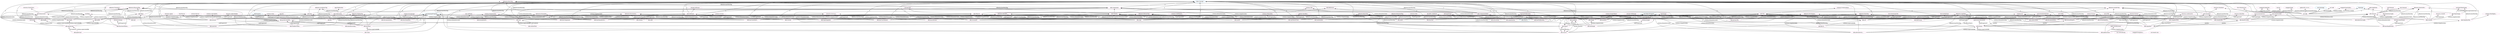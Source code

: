 digraph G {
  rankdir=BT
  node[height=.3]
"http://w3id.org/oseg/ont/okh#Publication" [fillcolor="#1f77b4" color="#1f77b4" label="okh:Publication"]
"http://xmlns.com/foaf/0.1/Image" [fillcolor="#1f77b4" color="#1f77b4" label="foaf:Image"]
"http://www.w3.org/2000/01/rdf-schema#Datatype" [fillcolor="#1f77b4" color="#1f77b4" label="Datatype"]
"http://schema.org/URL" [fillcolor="#1f77b4" color="#1f77b4" label="schema:URL"]
"http://purl.org/dc/terms/SizeOrDuration" [fillcolor="#1f77b4" color="#1f77b4" label="dcterms:SizeOrDur..."]
"http://www.w3.org/2002/07/owl#DatatypeProperty" [fillcolor="#1f77b4" color="#1f77b4" label="owl:DatatypeProperty"]
"http://w3id.org/oseg/ont/okh#Software" [fillcolor="#1f77b4" color="#1f77b4" label="okh:Software"]
"http://www.w3.org/2002/07/owl#ObjectProperty" [fillcolor="#1f77b4" color="#1f77b4" label="owl:ObjectProperty"]
"http://purl.org/dc/terms/Standard" [fillcolor="#1f77b4" color="#1f77b4" label="dcterms:Standard"]
"http://www.w3.org/2001/XMLSchema#normalizedString" [fillcolor="#1f77b4" color="#1f77b4" label="xsd:normalizedString"]
"http://w3id.org/oseg/ont/okh#FileUrl" [fillcolor="#1f77b4" color="#1f77b4" label="okh:FileUrl"]
"http://w3id.org/oseg/ont/okh#Part" [fillcolor="#1f77b4" color="#1f77b4" label="okh:Part"]
"http://w3id.org/oseg/ont/okh#Dimensions" [fillcolor="#1f77b4" color="#1f77b4" label="okh:Dimensions"]
"http://w3id.org/oseg/ont/okh#DataProvider" [fillcolor="#1f77b4" color="#1f77b4" label="okh:DataProvider"]
"http://purl.org/dc/dcmitype/StillImage" [fillcolor="#1f77b4" color="#1f77b4" label="dctype:StillImage"]
"http://w3id.org/oseg/ont/tsdc/core#OHTsDC" [fillcolor="#1f77b4" color="#1f77b4" label="tsdc:OHTsDC"]
"http://www.w3.org/2004/02/skos/core#Concept" [fillcolor="#1f77b4" color="#1f77b4" label="skos:Concept"]
"http://w3id.org/oseg/ont/okh#Component" [fillcolor="#1f77b4" color="#1f77b4" label="okh:Component"]
"http://w3id.org/oseg/ont/okh#Image" [fillcolor="#1f77b4" color="#1f77b4" label="okh:Image"]
"http://spdx.org/rdf/terms#ListedLicense" [fillcolor="#1f77b4" color="#1f77b4" label="spdx:ListedLicense"]
"http://www.w3.org/2001/XMLSchema#float" [fillcolor="#1f77b4" color="#1f77b4" label="xsd:float"]
"http://w3id.org/oseg/ont/okh#Standard" [fillcolor="#1f77b4" color="#1f77b4" label="okh:Standard"]
"http://w3id.org/oseg/ont/okh#HttpUrl" [fillcolor="#1f77b4" color="#1f77b4" label="okh:HttpUrl"]
"http://schema.org/Organization" [fillcolor="#1f77b4" color="#1f77b4" label="schema:Organization"]
"http://schema.org/TextDigitalDocument" [fillcolor="#1f77b4" color="#1f77b4" label="schema:TextDigita..."]
"http://w3id.org/oseg/ont/okh#DataSourcingProcedure" [fillcolor="#1f77b4" color="#1f77b4" label="okh:DataSourcingP..."]
"http://purl.org/dc/terms/Agent" [fillcolor="#1f77b4" color="#1f77b4" label="dcterms:Agent"]
"http://www.w3.org/ns/dcat#DataService" [fillcolor="#1f77b4" color="#1f77b4" label="dcat:DataService"]
"http://schema.org/ImageObject" [fillcolor="#1f77b4" color="#1f77b4" label="schema:ImageObject"]
"http://w3id.org/oseg/ont/okh#Reference" [fillcolor="#1f77b4" color="#1f77b4" label="okh:Reference"]
"http://xmlns.com/foaf/0.1/Person" [fillcolor="#1f77b4" color="#1f77b4" label="foaf:Person"]
"http://www.w3.org/2001/XMLSchema#anyURI" [fillcolor="#1f77b4" color="#1f77b4" label="xsd:anyURI"]
"http://w3id.org/oseg/ont/okh#Module" [fillcolor="#1f77b4" color="#1f77b4" label="okh:Module"]
"http://purl.org/dc/dcmitype/Software" [fillcolor="#1f77b4" color="#1f77b4" label="dctype:Software"]
"http://schema.org/Person" [fillcolor="#1f77b4" color="#1f77b4" label="schema:Person"]
"http://www.w3.org/1999/02/22-rdf-syntax-ns#Property" [fillcolor="#1f77b4" color="#1f77b4" label="rdf:Property"]
"http://w3id.org/oseg/ont/okh#TimeStamp" [fillcolor="#1f77b4" color="#1f77b4" label="okh:TimeStamp"]
"http://rdfs.org/ns/void#Dataset" [fillcolor="#1f77b4" color="#1f77b4" label="void:Dataset"]
"http://w3id.org/oseg/ont/okh#ComponentReference" [fillcolor="#1f77b4" color="#1f77b4" label="okh:ComponentRefe..."]
"http://ns.nature.com/terms/Publication" [fillcolor="#1f77b4" color="#1f77b4" label="npg:Publication"]
"http://w3id.org/oseg/ont/otrl#ODRL" [fillcolor="#1f77b4" color="#1f77b4" label="otrl:ODRL"]
"http://www.w3.org/2002/07/owl#Ontology" [fillcolor="#1f77b4" color="#1f77b4" label="owl:Ontology"]
"http://w3id.org/oseg/ont/okh#File" [fillcolor="#1f77b4" color="#1f77b4" label="okh:File"]
"http://spdx.org/rdf/terms#SpdxItem" [fillcolor="#1f77b4" color="#1f77b4" label="spdx:SpdxItem"]
"http://w3id.org/oseg/ont/okh#ManifestFile" [fillcolor="#1f77b4" color="#1f77b4" label="okh:ManifestFile"]
"http://www.w3.org/2001/XMLSchema#string" [fillcolor="#1f77b4" color="#1f77b4" label="xsd:string"]
"http://www.w3.org/ns/dcat#Dataset" [fillcolor="#1f77b4" color="#1f77b4" label="dcat:Dataset"]
"http://schema.org/CreativeWork" [fillcolor="#1f77b4" color="#1f77b4" label="schema:CreativeWork"]
"http://w3id.org/oseg/ont/otrl#OTRL" [fillcolor="#1f77b4" color="#1f77b4" label="otrl:OTRL"]
"http://w3id.org/oseg/ont/okh#Dataset" [fillcolor="#1f77b4" color="#1f77b4" label="okh:Dataset"]
"http://w3id.org/oseg/ont/okh#Mass" [fillcolor="#1f77b4" color="#1f77b4" label="okh:Mass"]
"http://www.w3.org/1999/02/22-rdf-syntax-ns#langString" [fillcolor="#1f77b4" color="#1f77b4" label="rdf:langString"]
"http://w3id.org/oseg/ont/okh#Standard" [fillcolor="#e377c2" color="#e377c2" label="okh:Standard"]
"http://w3id.org/oseg/ont/okhmetaPhysicalTag" [fillcolor="#e377c2" color="#e377c2" label="okhmeta:PhysicalTag"]
"http://purl.org/dc/terms/created" [fillcolor="#e377c2" color="#e377c2" label="dcterms:created"]
"http://w3id.org/oseg/ont/okhmetaQualityTag" [fillcolor="#e377c2" color="#e377c2" label="okhmeta:QualityTag"]
"http://purl.org/dc/terms/SizeOrDuration" [fillcolor="#e377c2" color="#e377c2" label="dcterms:SizeOrDur..."]
"http://w3id.org/oseg/ont/okh#productionMetadata" [fillcolor="#e377c2" color="#e377c2" label="okh:productionMet..."]
"http://w3id.org/oseg/ont/okh#Dataset" [fillcolor="#e377c2" color="#e377c2" label="okh:Dataset"]
"http://www.w3.org/2001/XMLSchema#float" [fillcolor="#e377c2" color="#e377c2" label="xsd:float"]
"http://w3id.org/oseg/ont/okh#license" [fillcolor="#e377c2" color="#e377c2" label="okh:license"]
"http://w3id.org/oseg/ont/okhmetaDataGatheringTag" [fillcolor="#e377c2" color="#e377c2" label="okhmeta:DataGathe..."]
"http://www.w3.org/ns/dcat#DataService" [fillcolor="#e377c2" color="#e377c2" label="dcat:DataService"]
"http://w3id.org/oseg/ont/okh#File" [fillcolor="#e377c2" color="#e377c2" label="okh:File"]
"http://w3id.org/oseg/ont/okh#Module" [fillcolor="#e377c2" color="#e377c2" label="okh:Module"]
"http://w3id.org/oseg/ont/okh#material" [fillcolor="#e377c2" color="#e377c2" label="okh:material"]
"http://w3id.org/oseg/ont/okh#version" [fillcolor="#e377c2" color="#e377c2" label="okh:version"]
"http://w3id.org/oseg/ont/okh#alternativeLicense" [fillcolor="#e377c2" color="#e377c2" label="okh:alternativeLi..."]
"http://w3id.org/oseg/ont/okh#hasComponent" [fillcolor="#e377c2" color="#e377c2" label="okh:hasComponent"]
"http://data.epo.org/linked-data/def/patent/classificationIPCInventive" [fillcolor="#e377c2" color="#e377c2" label="patent:classifica..."]
"http://w3id.org/oseg/ont/okh#hasContributionGuide" [fillcolor="#e377c2" color="#e377c2" label="okh:hasContributi..."]
"http://w3id.org/oseg/ont/okh#Dimensions" [fillcolor="#e377c2" color="#e377c2" label="okh:Dimensions"]
"http://w3id.org/oseg/ont/okh#Mass" [fillcolor="#e377c2" color="#e377c2" label="okh:Mass"]
"http://w3id.org/oseg/ont/okh#doi" [fillcolor="#e377c2" color="#e377c2" label="okh:doi"]
"http://w3id.org/oseg/ont/okh#hasPublication" [fillcolor="#e377c2" color="#e377c2" label="okh:hasPublication"]
"http://w3id.org/oseg/ont/okhmetaLegalTag" [fillcolor="#e377c2" color="#e377c2" label="okhmeta:LegalTag"]
"http://w3id.org/oseg/ont/okh#hasMass" [fillcolor="#e377c2" color="#e377c2" label="okh:hasMass"]
"http://w3id.org/oseg/ont/okhmetaIdentificationTag" [fillcolor="#e377c2" color="#e377c2" label="okhmeta:Identific..."]
"http://w3id.org/oseg/ont/okh#HttpUrl" [fillcolor="#e377c2" color="#e377c2" label="okh:HttpUrl"]
"http://w3id.org/oseg/ont/okh#licensor" [fillcolor="#e377c2" color="#e377c2" label="okh:licensor"]
"http://w3id.org/oseg/ont/okh#relativePath" [fillcolor="#e377c2" color="#e377c2" label="okh:relativePath"]
"http://w3id.org/oseg/ont/okh#fileFormat" [fillcolor="#e377c2" color="#e377c2" label="okh:fileFormat"]
"http://w3id.org/oseg/ont/okhmetaPartsTag" [fillcolor="#e377c2" color="#e377c2" label="okhmeta:PartsTag"]
"http://w3id.org/oseg/ont/okh#tsdc" [fillcolor="#e377c2" color="#e377c2" label="okh:tsdc"]
"http://w3id.org/oseg/ont/okh#hasReadme" [fillcolor="#e377c2" color="#e377c2" label="okh:hasReadme"]
"http://w3id.org/oseg/ont/okh#dataProvider" [fillcolor="#e377c2" color="#e377c2" label="okh:dataProvider"]
"http://w3id.org/oseg/ont/okhmetaHistoryTag" [fillcolor="#e377c2" color="#e377c2" label="okhmeta:HistoryTag"]
"http://schema.org/license" [fillcolor="#e377c2" color="#e377c2" label="schema:license"]
"http://w3id.org/oseg/ont/okh#depth" [fillcolor="#e377c2" color="#e377c2" label="okh:depth"]
"http://w3id.org/oseg/ont/okh#Component" [fillcolor="#e377c2" color="#e377c2" label="okh:Component"]
"http://w3id.org/oseg/ont/okh#source" [fillcolor="#e377c2" color="#e377c2" label="okh:source"]
"http://w3id.org/oseg/ont/okh#created" [fillcolor="#e377c2" color="#e377c2" label="okh:created"]
"http://w3id.org/oseg/ont/okhmetaExtendedInfoTag" [fillcolor="#e377c2" color="#e377c2" label="okhmeta:ExtendedI..."]
"http://w3id.org/oseg/ont/okhmetaDataTag" [fillcolor="#e377c2" color="#e377c2" label="okhmeta:DataTag"]
"http://w3id.org/oseg/ont/okh#value" [fillcolor="#e377c2" color="#e377c2" label="okh:value"]
"http://w3id.org/oseg/ont/okh#export" [fillcolor="#e377c2" color="#e377c2" label="okh:export"]
"http://w3id.org/oseg/ont/okh#url" [fillcolor="#e377c2" color="#e377c2" label="okh:url"]
"https://www.fsf.org" [fillcolor="#e377c2" color="#e377c2" label="ns1:www.fsf.org"]
"http://w3id.org/oseg/ont/okh#standardID" [fillcolor="#e377c2" color="#e377c2" label="okh:standardID"]
"http://w3id.org/oseg/ont/okh#smallestToleranceClass" [fillcolor="#e377c2" color="#e377c2" label="okh:smallestToler..."]
"http://www.w3.org/ns/dcat#mediaType" [fillcolor="#e377c2" color="#e377c2" label="dcat:mediaType"]
"http://w3id.org/oseg/ont/1.1.0/okh" [fillcolor="#e377c2" color="#e377c2" label="ns2:okh"]
"http://w3id.org/oseg/ont/okhmetaTransportationTag" [fillcolor="#e377c2" color="#e377c2" label="okhmeta:Transport..."]
"http://purl.org/dc/dcmitype/StillImage" [fillcolor="#e377c2" color="#e377c2" label="dctype:StillImage"]
"http://w3id.org/oseg/ont/okhmetaDocumentationTag" [fillcolor="#e377c2" color="#e377c2" label="okhmeta:Documenta..."]
"http://w3id.org/oseg/ont/okh#compliesWith" [fillcolor="#e377c2" color="#e377c2" label="okh:compliesWith"]
"http://w3id.org/oseg/ont/okhmetaBasicTag" [fillcolor="#e377c2" color="#e377c2" label="okhmeta:BasicTag"]
"http://w3id.org/oseg/ont/okh#width" [fillcolor="#e377c2" color="#e377c2" label="okh:width"]
"http://w3id.org/oseg/ont/okh#organization" [fillcolor="#e377c2" color="#e377c2" label="okh:organization"]
"http://w3id.org/oseg/ont/okh#Publication" [fillcolor="#e377c2" color="#e377c2" label="okh:Publication"]
"http://w3id.org/oseg/ont/okh#repoHost" [fillcolor="#e377c2" color="#e377c2" label="okh:repoHost"]
"http://w3id.org/oseg/ont/okh#repoSnapshot" [fillcolor="#e377c2" color="#e377c2" label="okh:repoSnapshot"]
"http://w3id.org/oseg/ont/okhmetaAcademicTag" [fillcolor="#e377c2" color="#e377c2" label="okhmeta:AcademicTag"]
"http://w3id.org/oseg/ont/okh#Software" [fillcolor="#e377c2" color="#e377c2" label="okh:Software"]
"http://schema.org/TextDigitalDocument" [fillcolor="#e377c2" color="#e377c2" label="schema:TextDigita..."]
"http://xmlns.com/foaf/0.1/Image" [fillcolor="#e377c2" color="#e377c2" label="foaf:Image"]
"http://w3id.org/oseg/ont/otrl#ODRL" [fillcolor="#e377c2" color="#e377c2" label="otrl:ODRL"]
"http://w3id.org/oseg/ont/okh" [fillcolor="#e377c2" color="#e377c2" label="ns3:okh"]
"http://purl.org/dc/dcmitype/Software" [fillcolor="#e377c2" color="#e377c2" label="dctype:Software"]
"http://w3id.org/oseg/ont/okh#auxiliary" [fillcolor="#e377c2" color="#e377c2" label="okh:auxiliary"]
"http://www.w3.org/ns/dcat#accessService" [fillcolor="#e377c2" color="#e377c2" label="dcat:accessService"]
"http://w3id.org/oseg/ont/okh#hasBoM" [fillcolor="#e377c2" color="#e377c2" label="okh:hasBoM"]
"http://w3id.org/oseg/ont/okh#spdxLicense" [fillcolor="#e377c2" color="#e377c2" label="okh:spdxLicense"]
"http://w3id.org/oseg/ont/okh#release" [fillcolor="#e377c2" color="#e377c2" label="okh:release"]
"http://w3id.org/oseg/ont/okh#hasManufacturingInstructions" [fillcolor="#e377c2" color="#e377c2" label="okh:hasManufactur..."]
"http://w3id.org/oseg/ont/okh#Part" [fillcolor="#e377c2" color="#e377c2" label="okh:Part"]
"http://w3id.org/oseg/ont/okh#ManifestFile" [fillcolor="#e377c2" color="#e377c2" label="okh:ManifestFile"]
"http://schema.org/ImageObject" [fillcolor="#e377c2" color="#e377c2" label="schema:ImageObject"]
"http://w3id.org/oseg/ont/okh#height" [fillcolor="#e377c2" color="#e377c2" label="okh:height"]
"http://w3id.org/oseg/ont/oseg-profiles#martinHaeuer" [fillcolor="#e377c2" color="#e377c2" label="osegprof:martinHa..."]
"http://w3id.org/oseg/ont/okh#licenseExpression" [fillcolor="#e377c2" color="#e377c2" label="okh:licenseExpres..."]
"http://w3id.org/oseg/ont/okh#hasUserManual" [fillcolor="#e377c2" color="#e377c2" label="okh:hasUserManual"]
"http://purl.org/dc/terms/instructionalMethod" [fillcolor="#e377c2" color="#e377c2" label="dcterms:instructi..."]
"http://w3id.org/oseg/ont/okh#functionalMetadata" [fillcolor="#e377c2" color="#e377c2" label="okh:functionalMet..."]
"http://w3id.org/oseg/ont/oseg-profiles#osegAssociation" [fillcolor="#e377c2" color="#e377c2" label="osegprof:osegAsso..."]
"http://w3id.org/oseg/ont/okh#openSCAD" [fillcolor="#e377c2" color="#e377c2" label="okh:openSCAD"]
"http://w3id.org/oseg/ont/okh#hasManifestFile" [fillcolor="#e377c2" color="#e377c2" label="okh:hasManifestFile"]
"http://w3id.org/oseg/ont/okh#hasOuterDimensions" [fillcolor="#e377c2" color="#e377c2" label="okh:hasOuterDimen..."]
"http://purl.org/dc/terms/format" [fillcolor="#e377c2" color="#e377c2" label="dcterms:format"]
"http://schema.org/url" [fillcolor="#e377c2" color="#e377c2" label="schema:url"]
"http://www.w3.org/ns/dcat#downloadURL" [fillcolor="#e377c2" color="#e377c2" label="dcat:downloadURL"]
"http://purl.org/dc/terms/conformsTo" [fillcolor="#e377c2" color="#e377c2" label="dcterms:conformsTo"]
"http://w3id.org/oseg/ont/okh#manufacturingProcess" [fillcolor="#e377c2" color="#e377c2" label="okh:manufacturing..."]
"http://w3id.org/oseg/ont/okh#okhv" [fillcolor="#e377c2" color="#e377c2" label="okh:okhv"]
"http://w3id.org/oseg/ont/okh#TimeStamp" [fillcolor="#e377c2" color="#e377c2" label="okh:TimeStamp"]
"http://www.w3.org/2001/XMLSchema#anyURI" [fillcolor="#e377c2" color="#e377c2" label="xsd:anyURI"]
"http://w3id.org/oseg/ont/okh#repo" [fillcolor="#e377c2" color="#e377c2" label="okh:repo"]
"http://purl.org/dc/terms/Agent" [fillcolor="#e377c2" color="#e377c2" label="dcterms:Agent"]
"http://schema.org/Organization" [fillcolor="#e377c2" color="#e377c2" label="schema:Organization"]
"http://w3id.org/oseg/ont/oseg-profiles#robinVobruba" [fillcolor="#e377c2" color="#e377c2" label="osegprof:robinVob..."]
"http://w3id.org/oseg/ont/okh#versionOf" [fillcolor="#e377c2" color="#e377c2" label="okh:versionOf"]
"http://www.w3.org/1999/02/22-rdf-syntax-ns#langString" [fillcolor="#e377c2" color="#e377c2" label="rdf:langString"]
"http://w3id.org/oseg/ont/okh#cpcPatentClass" [fillcolor="#e377c2" color="#e377c2" label="okh:cpcPatentClass"]
"http://www.w3.org/2001/XMLSchema#dateTimeStamp" [fillcolor="#e377c2" color="#e377c2" label="xsd:dateTimeStamp"]
"http://w3id.org/oseg/ont/okh#permaURL" [fillcolor="#e377c2" color="#e377c2" label="okh:permaURL"]
"http://w3id.org/oseg/ont/okh#openScad" [fillcolor="#e377c2" color="#e377c2" label="okh:openScad"]
"http://schema.org/codeRepository" [fillcolor="#e377c2" color="#e377c2" label="schema:codeReposi..."]
"http://w3id.org/oseg/ont/okh#attestation" [fillcolor="#e377c2" color="#e377c2" label="okh:attestation"]
"http://purl.org/dc/terms/license" [fillcolor="#e377c2" color="#e377c2" label="dcterms:license"]
"http://w3id.org/oseg/ont/okh#function" [fillcolor="#e377c2" color="#e377c2" label="okh:function"]
"http://xmlns.com/foaf/0.1/Person" [fillcolor="#e377c2" color="#e377c2" label="foaf:Person"]
"http://w3id.org/oseg/ont/okh#installationGuide" [fillcolor="#e377c2" color="#e377c2" label="okh:installationG..."]
"http://purl.org/dc/terms/hasFormat" [fillcolor="#e377c2" color="#e377c2" label="dcterms:hasFormat"]
"http://schema.org/Person" [fillcolor="#e377c2" color="#e377c2" label="schema:Person"]
"http://w3id.org/oseg/ont/otrl#OTRL" [fillcolor="#e377c2" color="#e377c2" label="otrl:OTRL"]
"http://w3id.org/oseg/ont/okh#technologyReadinessLevel" [fillcolor="#e377c2" color="#e377c2" label="okh:technologyRea..."]
"http://ns.nature.com/terms/Publication" [fillcolor="#e377c2" color="#e377c2" label="npg:Publication"]
"http://w3id.org/oseg/ont/okhmetaRequiredTag" [fillcolor="#e377c2" color="#e377c2" label="okhmeta:RequiredTag"]
"http://purl.obolibrary.org/obo/BFO_0000016" [fillcolor="#e377c2" color="#e377c2" label="obo:BFO_0000016"]
"http://id.loc.gov/vocabulary/iso639-1/en" [fillcolor="#e377c2" color="#e377c2" label="ns4:en"]
"http://schema.org/version" [fillcolor="#e377c2" color="#e377c2" label="schema:version"]
"http://schema.org/copyrightHolder" [fillcolor="#e377c2" color="#e377c2" label="schema:copyrightH..."]
"http://spdx.org/rdf/terms#SpdxItem" [fillcolor="#e377c2" color="#e377c2" label="spdx:SpdxItem"]
"http://w3id.org/oseg/ont/okh#unit" [fillcolor="#e377c2" color="#e377c2" label="okh:unit"]
"http://www.w3.org/2001/XMLSchema#normalizedString" [fillcolor="#e377c2" color="#e377c2" label="xsd:normalizedString"]
"http://w3id.org/oseg/ont/okhmetaMakingTag" [fillcolor="#e377c2" color="#e377c2" label="okhmeta:MakingTag"]
"http://spdx.org/rdf/terms#licenseDeclared" [fillcolor="#e377c2" color="#e377c2" label="spdx:licenseDeclared"]
"http://w3id.org/oseg/ont/okh#DataSourcingProcedure" [fillcolor="#e377c2" color="#e377c2" label="okh:DataSourcingP..."]
"http://w3id.org/oseg/ont/okh#ComponentReference" [fillcolor="#e377c2" color="#e377c2" label="okh:ComponentRefe..."]
"http://w3id.org/oseg/ont/okh#fileUrl" [fillcolor="#e377c2" color="#e377c2" label="okh:fileUrl"]
"http://w3id.org/oseg/ont/okh#Reference" [fillcolor="#e377c2" color="#e377c2" label="okh:Reference"]
"http://www.w3.org/ns/dcat#Dataset" [fillcolor="#e377c2" color="#e377c2" label="dcat:Dataset"]
"http://schema.org/value" [fillcolor="#e377c2" color="#e377c2" label="schema:value"]
"http://w3id.org/oseg/ont/okh#Image" [fillcolor="#e377c2" color="#e377c2" label="okh:Image"]
"http://www.w3.org/2001/XMLSchema#string" [fillcolor="#e377c2" color="#e377c2" label="xsd:string"]
"http://w3id.org/oseg/ont/okh#hasImage" [fillcolor="#e377c2" color="#e377c2" label="okh:hasImage"]
"http://w3id.org/oseg/ont/okh#dataSourcingProcedure" [fillcolor="#e377c2" color="#e377c2" label="okh:dataSourcingP..."]
"http://purl.org/dc/terms/Standard" [fillcolor="#e377c2" color="#e377c2" label="dcterms:Standard"]
"http://schema.org/isBasedOn" [fillcolor="#e377c2" color="#e377c2" label="schema:isBasedOn"]
"http://w3id.org/oseg/ont/okh#name" [fillcolor="#e377c2" color="#e377c2" label="okh:name"]
"http://w3id.org/oseg/ont/oseg-profiles#Iopa" [fillcolor="#e377c2" color="#e377c2" label="osegprof:Iopa"]
"http://w3id.org/oseg/ont/okh#documentationLanguage" [fillcolor="#e377c2" color="#e377c2" label="okh:documentation..."]
"http://schema.org/CreativeWork" [fillcolor="#e377c2" color="#e377c2" label="schema:CreativeWork"]
"http://w3id.org/oseg/ont/okh#hasSoftware" [fillcolor="#e377c2" color="#e377c2" label="okh:hasSoftware"]
"http://w3id.org/oseg/ont/okh#forkOf" [fillcolor="#e377c2" color="#e377c2" label="okh:forkOf"]
"http://w3id.org/oseg/ont/okh#DataProvider" [fillcolor="#e377c2" color="#e377c2" label="okh:DataProvider"]
"http://w3id.org/oseg/ont/okh#documentationReadinessLevel" [fillcolor="#e377c2" color="#e377c2" label="okh:documentation..."]
"http://w3id.org/oseg/ont/okhmetaDevelopmentTag" [fillcolor="#e377c2" color="#e377c2" label="okhmeta:Developme..."]
"http://purl.org/dc/terms/identifier" [fillcolor="#e377c2" color="#e377c2" label="dcterms:identifier"]
"http://w3id.org/oseg/ont/okh#relatedTsdc" [fillcolor="#e377c2" color="#e377c2" label="okh:relatedTsdc"]
"http://schema.org/URL" [fillcolor="#e377c2" color="#e377c2" label="schema:URL"]
"http://purl.org/dc/terms/title" [fillcolor="#e377c2" color="#e377c2" label="dcterms:title"]
"http://w3id.org/oseg/ont/tsdc/core#OHTsDC" [fillcolor="#e377c2" color="#e377c2" label="tsdc:OHTsDC"]
"http://schema.org/inLanguage" [fillcolor="#e377c2" color="#e377c2" label="schema:inLanguage"]
"http://ns.nature.com/terms/doi" [fillcolor="#e377c2" color="#e377c2" label="npg:doi"]
"mailto:jane.doe@email.com" [fillcolor="#e377c2" color="#e377c2" label="ns5:email.com"]
"http://spdx.org/rdf/terms#ListedLicense" [fillcolor="#e377c2" color="#e377c2" label="spdx:ListedLicense"]
"http://ns.nature.com/terms/hasPublication" [fillcolor="#e377c2" color="#e377c2" label="npg:hasPublication"]
"http://spdx.org/licenses/GPL-3.0-or-later" [fillcolor="#e377c2" color="#e377c2" label="spdxl:GPL-3.0-or-..."]
"http://rdfs.org/ns/void#Dataset" [fillcolor="#e377c2" color="#e377c2" label="void:Dataset"]
"http://purl.org/dc/terms/rightsHolder" [fillcolor="#e377c2" color="#e377c2" label="dcterms:rightsHolder"]
"http://schema.org/image" [fillcolor="#e377c2" color="#e377c2" label="schema:image"]
  "http://w3id.org/oseg/ont/okh#compliesWith" -> "http://w3id.org/oseg/ont/okh#Standard" [label="schema:rangeIncludes"]
  "http://w3id.org/oseg/ont/okh#material" -> "http://w3id.org/oseg/ont/okhmetaPhysicalTag" [label="okhmeta:hasMetaTag"]
  "http://w3id.org/oseg/ont/okh#created" -> "http://purl.org/dc/terms/created" [label="subPropertyOf"]
  "http://w3id.org/oseg/ont/okh#Standard" -> "http://w3id.org/oseg/ont/okhmetaQualityTag" [label="okhmeta:hasMetaTag"]
  "http://w3id.org/oseg/ont/okh#Dimensions" -> "http://purl.org/dc/terms/SizeOrDuration" [label=""]
  "http://w3id.org/oseg/ont/okh#hasOuterDimensions" -> "http://w3id.org/oseg/ont/okh#productionMetadata" [label="subPropertyOf"]
  "http://w3id.org/oseg/ont/okh#dataSourcingProcedure" -> "http://w3id.org/oseg/ont/okh#Dataset" [label="schema:domainIncludes"]
  "http://w3id.org/oseg/ont/okh#depth" -> "http://www.w3.org/2001/XMLSchema#float" [label="schema:rangeIncludes"]
  "http://w3id.org/oseg/ont/okh#licenseExpression" -> "http://w3id.org/oseg/ont/okh#license" [label="seeAlso"]
  "http://w3id.org/oseg/ont/okh#hasManifestFile" -> "http://w3id.org/oseg/ont/okhmetaDataGatheringTag" [label="okhmeta:hasMetaTag"]
  "http://w3id.org/oseg/ont/okh#DataProvider" -> "http://www.w3.org/ns/dcat#DataService" [label=""]
  "http://w3id.org/oseg/ont/okh#hasBoM" -> "http://w3id.org/oseg/ont/okh#File" [label="schema:rangeIncludes"]
  "http://w3id.org/oseg/ont/okh#alternativeLicense" -> "http://w3id.org/oseg/ont/okh#Module" [label="schema:domainIncludes"]
  "http://w3id.org/oseg/ont/okh#smallestToleranceClass" -> "http://w3id.org/oseg/ont/okh#productionMetadata" [label="subPropertyOf"]
  "http://w3id.org/oseg/ont/okh#material" -> "http://www.w3.org/2002/07/owl#DatatypeProperty" [label="a"]
  "http://w3id.org/oseg/ont/okh#version" -> "http://www.w3.org/2002/07/owl#DatatypeProperty" [label="a"]
  "http://w3id.org/oseg/ont/okh#alternativeLicense" -> "http://www.w3.org/2002/07/owl#ObjectProperty" [label="a"]
  "http://w3id.org/oseg/ont/okh#hasComponent" -> "http://www.w3.org/2004/02/skos/core#Concept" [label="a"]
  "http://w3id.org/oseg/ont/okh#Standard" -> "http://www.w3.org/2004/02/skos/core#Concept" [label="a"]
  "http://w3id.org/oseg/ont/okh#hasManufacturingInstructions" -> "http://w3id.org/oseg/ont/okh#File" [label="schema:rangeIncludes"]
  "http://w3id.org/oseg/ont/okh#cpcPatentClass" -> "http://data.epo.org/linked-data/def/patent/classificationIPCInventive" [label="subPropertyOf"]
  "http://w3id.org/oseg/ont/okh#attestation" -> "http://w3id.org/oseg/ont/okh#Module" [label="schema:domainIncludes"]
  "http://w3id.org/oseg/ont/okh#hasContributionGuide" -> "http://www.w3.org/2004/02/skos/core#Concept" [label="a"]
  "http://w3id.org/oseg/ont/okh#hasOuterDimensions" -> "http://w3id.org/oseg/ont/okh#Dimensions" [label="schema:rangeIncludes"]
  "http://w3id.org/oseg/ont/okh#Mass" -> "http://www.w3.org/2004/02/skos/core#Concept" [label="a"]
  "http://w3id.org/oseg/ont/okh#doi" -> "http://www.w3.org/2004/02/skos/core#Concept" [label="a"]
  "http://w3id.org/oseg/ont/okh#hasPublication" -> "http://www.w3.org/2002/07/owl#ObjectProperty" [label="a"]
  "http://w3id.org/oseg/ont/okh#organization" -> "http://w3id.org/oseg/ont/okhmetaLegalTag" [label="okhmeta:hasMetaTag"]
  "http://w3id.org/oseg/ont/okh#productionMetadata" -> "http://w3id.org/oseg/ont/okh#Module" [label="schema:domainIncludes"]
  "http://w3id.org/oseg/ont/okh#value" -> "http://w3id.org/oseg/ont/okh#hasMass" [label="schema:supersededBy"]
  "http://w3id.org/oseg/ont/okh#version" -> "http://w3id.org/oseg/ont/okhmetaIdentificationTag" [label="okhmeta:hasMetaTag"]
  "http://w3id.org/oseg/ont/okh#HttpUrl" -> "http://www.w3.org/2000/01/rdf-schema#Datatype" [label="a"]
  "http://w3id.org/oseg/ont/okh#function" -> "http://w3id.org/oseg/ont/okh#Module" [label="schema:domainIncludes"]
  "http://w3id.org/oseg/ont/okh#export" -> "http://w3id.org/oseg/ont/okh#File" [label="schema:rangeIncludes"]
  "http://w3id.org/oseg/ont/okh#licensor" -> "http://www.w3.org/2004/02/skos/core#Concept" [label="a"]
  "http://w3id.org/oseg/ont/okh#relativePath" -> "http://www.w3.org/2004/02/skos/core#Concept" [label="a"]
  "http://w3id.org/oseg/ont/okh#width" -> "http://w3id.org/oseg/ont/okh#Dimensions" [label="schema:domainIncludes"]
  "http://w3id.org/oseg/ont/okh#fileFormat" -> "http://www.w3.org/2004/02/skos/core#Concept" [label="a"]
  "http://w3id.org/oseg/ont/okh#Component" -> "http://w3id.org/oseg/ont/okhmetaPartsTag" [label="okhmeta:hasMetaTag"]
  "http://w3id.org/oseg/ont/okh#relatedTsdc" -> "http://w3id.org/oseg/ont/okh#tsdc" [label="schema:supersededBy"]
  "http://w3id.org/oseg/ont/okh#hasMass" -> "http://www.w3.org/2004/02/skos/core#Concept" [label="a"]
  "http://w3id.org/oseg/ont/okh#technologyReadinessLevel" -> "http://w3id.org/oseg/ont/okh#Module" [label="schema:domainIncludes"]
  "http://w3id.org/oseg/ont/okh#hasReadme" -> "http://www.w3.org/2004/02/skos/core#Concept" [label="a"]
  "http://w3id.org/oseg/ont/okh#dataProvider" -> "http://www.w3.org/2004/02/skos/core#Concept" [label="a"]
  "http://w3id.org/oseg/ont/okh#repo" -> "http://w3id.org/oseg/ont/okhmetaHistoryTag" [label="okhmeta:hasMetaTag"]
  "http://w3id.org/oseg/ont/okh#license" -> "http://schema.org/license" [label="skos:closeMatch"]
  "http://w3id.org/oseg/ont/okh#depth" -> "http://www.w3.org/2004/02/skos/core#Concept" [label="a"]
  "http://w3id.org/oseg/ont/okh#compliesWith" -> "http://w3id.org/oseg/ont/okh#Component" [label="schema:domainIncludes"]
  "http://w3id.org/oseg/ont/okh#source" -> "http://www.w3.org/2002/07/owl#ObjectProperty" [label="a"]
  "http://w3id.org/oseg/ont/okh#created" -> "http://www.w3.org/2002/07/owl#ObjectProperty" [label="a"]
  "http://w3id.org/oseg/ont/okh#hasContributionGuide" -> "http://w3id.org/oseg/ont/okhmetaExtendedInfoTag" [label="okhmeta:hasMetaTag"]
  "http://w3id.org/oseg/ont/okh#Module" -> "http://w3id.org/oseg/ont/okhmetaPartsTag" [label="okhmeta:hasMetaTag"]
  "http://w3id.org/oseg/ont/okh#hasBoM" -> "http://w3id.org/oseg/ont/okhmetaDataTag" [label="okhmeta:hasMetaTag"]
  "http://w3id.org/oseg/ont/okh#value" -> "http://www.w3.org/2002/07/owl#DatatypeProperty" [label="a"]
  "http://w3id.org/oseg/ont/okh#Part" -> "http://w3id.org/oseg/ont/okhmetaPartsTag" [label="okhmeta:hasMetaTag"]
  "http://w3id.org/oseg/ont/okh#spdxLicense" -> "http://w3id.org/oseg/ont/okhmetaLegalTag" [label="okhmeta:hasMetaTag"]
  "http://w3id.org/oseg/ont/okh#Publication" -> "http://w3id.org/oseg/ont/okhmetaQualityTag" [label="okhmeta:hasMetaTag"]
  "http://w3id.org/oseg/ont/okh#Module" -> "http://w3id.org/oseg/ont/okh#Component" [label=""]
  "http://w3id.org/oseg/ont/okh#repoSnapshot" -> "http://w3id.org/oseg/ont/okh#HttpUrl" [label="schema:rangeIncludes"]
  "http://w3id.org/oseg/ont/okh#auxiliary" -> "http://w3id.org/oseg/ont/okh#export" [label="seeAlso"]
  "http://w3id.org/oseg/ont/okh#license" -> "http://www.w3.org/2002/07/owl#ObjectProperty" [label="a"]
  "http://w3id.org/oseg/ont/okh#fileUrl" -> "http://w3id.org/oseg/ont/okh#File" [label="schema:domainIncludes"]
  "http://w3id.org/oseg/ont/okh#url" -> "http://www.w3.org/2002/07/owl#ObjectProperty" [label="a"]
  "http://w3id.org/oseg/ont/okh#ComponentReference" -> "http://w3id.org/oseg/ont/okhmetaPartsTag" [label="okhmeta:hasMetaTag"]
  "http://w3id.org/oseg/ont/okh#standardID" -> "http://www.w3.org/2004/02/skos/core#Concept" [label="a"]
  "http://w3id.org/oseg/ont/okh#openSCAD" -> "http://w3id.org/oseg/ont/okh#depth" [label="schema:supersededBy"]
  "http://w3id.org/oseg/ont/okh#smallestToleranceClass" -> "http://www.w3.org/2004/02/skos/core#Concept" [label="a"]
  "http://w3id.org/oseg/ont/okh#fileFormat" -> "http://www.w3.org/ns/dcat#mediaType" [label="subPropertyOf"]
  "http://w3id.org/oseg/ont/okh" -> "http://w3id.org/oseg/ont/1.1.0/okh" [label="owl:versionIRI"]
  "http://w3id.org/oseg/ont/okh#Dimensions" -> "http://w3id.org/oseg/ont/okhmetaTransportationTag" [label="okhmeta:hasMetaTag"]
  "http://w3id.org/oseg/ont/okh#hasComponent" -> "http://w3id.org/oseg/ont/okh#Component" [label="schema:rangeIncludes"]
  "http://w3id.org/oseg/ont/okh#auxiliary" -> "http://w3id.org/oseg/ont/okh#source" [label="seeAlso"]
  "http://w3id.org/oseg/ont/okh#Image" -> "http://purl.org/dc/dcmitype/StillImage" [label=""]
  "http://w3id.org/oseg/ont/okh#licenseExpression" -> "http://w3id.org/oseg/ont/okhmetaLegalTag" [label="okhmeta:hasMetaTag"]
  "http://w3id.org/oseg/ont/okh#repoHost" -> "http://w3id.org/oseg/ont/okhmetaHistoryTag" [label="okhmeta:hasMetaTag"]
  "http://w3id.org/oseg/ont/okh#hasContributionGuide" -> "http://w3id.org/oseg/ont/okhmetaDocumentationTag" [label="okhmeta:hasMetaTag"]
  "http://w3id.org/oseg/ont/okh#Dataset" -> "http://w3id.org/oseg/ont/okhmetaDataGatheringTag" [label="okhmeta:hasMetaTag"]
  "http://w3id.org/oseg/ont/okh#compliesWith" -> "http://www.w3.org/2002/07/owl#ObjectProperty" [label="a"]
  "http://w3id.org/oseg/ont/okh#value" -> "http://w3id.org/oseg/ont/okh#Mass" [label="schema:domainIncludes"]
  "http://w3id.org/oseg/ont/okh#source" -> "http://w3id.org/oseg/ont/okhmetaBasicTag" [label="okhmeta:hasMetaTag"]
  "http://w3id.org/oseg/ont/okh#documentationLanguage" -> "http://w3id.org/oseg/ont/okhmetaDocumentationTag" [label="okhmeta:hasMetaTag"]
  "http://w3id.org/oseg/ont/okh#openSCAD" -> "http://w3id.org/oseg/ont/okh#width" [label="schema:supersededBy"]
  "http://w3id.org/oseg/ont/okh#organization" -> "http://www.w3.org/2004/02/skos/core#Concept" [label="a"]
  "http://w3id.org/oseg/ont/okh#doi" -> "http://w3id.org/oseg/ont/okh#Publication" [label="schema:domainIncludes"]
  "http://w3id.org/oseg/ont/okh#cpcPatentClass" -> "http://w3id.org/oseg/ont/okh#Module" [label="schema:domainIncludes"]
  "http://w3id.org/oseg/ont/okh#manufacturingProcess" -> "http://w3id.org/oseg/ont/okh#productionMetadata" [label="subPropertyOf"]
  "http://w3id.org/oseg/ont/okh#hasComponent" -> "http://w3id.org/oseg/ont/okh#Module" [label="schema:domainIncludes"]
  "http://w3id.org/oseg/ont/okh#hasReadme" -> "http://w3id.org/oseg/ont/okh#Module" [label="schema:domainIncludes"]
  "http://w3id.org/oseg/ont/okh#width" -> "http://www.w3.org/2002/07/owl#DatatypeProperty" [label="a"]
  "http://w3id.org/oseg/ont/okh#repoHost" -> "http://www.w3.org/2004/02/skos/core#Concept" [label="a"]
  "http://w3id.org/oseg/ont/okh#repoSnapshot" -> "http://www.w3.org/2002/07/owl#DatatypeProperty" [label="a"]
  "http://w3id.org/oseg/ont/okh#version" -> "http://w3id.org/oseg/ont/okhmetaHistoryTag" [label="okhmeta:hasMetaTag"]
  "http://w3id.org/oseg/ont/okh#Image" -> "http://w3id.org/oseg/ont/okhmetaBasicTag" [label="okhmeta:hasMetaTag"]
  "http://w3id.org/oseg/ont/okh#Publication" -> "http://w3id.org/oseg/ont/okhmetaAcademicTag" [label="okhmeta:hasMetaTag"]
  "http://w3id.org/oseg/ont/okh#release" -> "http://w3id.org/oseg/ont/okh#Software" [label="schema:domainIncludes"]
  "http://w3id.org/oseg/ont/okh#hasContributionGuide" -> "http://www.w3.org/2002/07/owl#ObjectProperty" [label="a"]
  "http://w3id.org/oseg/ont/okh#hasImage" -> "http://w3id.org/oseg/ont/okhmetaBasicTag" [label="okhmeta:hasMetaTag"]
  "http://w3id.org/oseg/ont/okh#ManifestFile" -> "http://schema.org/TextDigitalDocument" [label=""]
  "http://w3id.org/oseg/ont/okh#created" -> "http://w3id.org/oseg/ont/okh#Dataset" [label="schema:domainIncludes"]
  "http://w3id.org/oseg/ont/okh#licensor" -> "http://w3id.org/oseg/ont/okh#Module" [label="schema:domainIncludes"]
  "http://w3id.org/oseg/ont/okh#Software" -> "http://www.w3.org/2004/02/skos/core#Concept" [label="a"]
  "http://w3id.org/oseg/ont/okh#functionalMetadata" -> "http://w3id.org/oseg/ont/okh#Module" [label="schema:domainIncludes"]
  "http://w3id.org/oseg/ont/okh#Image" -> "http://xmlns.com/foaf/0.1/Image" [label=""]
  "http://w3id.org/oseg/ont/okh#licensor" -> "http://www.w3.org/2002/07/owl#ObjectProperty" [label="a"]
  "http://w3id.org/oseg/ont/okh#documentationReadinessLevel" -> "http://w3id.org/oseg/ont/otrl#ODRL" [label="schema:rangeIncludes"]
  "http://w3id.org/oseg/ont/okh" -> "http://purl.org/dc/terms/Standard" [label="a"]
  "http://w3id.org/oseg/ont/okh#Software" -> "http://purl.org/dc/dcmitype/Software" [label=""]
  "http://w3id.org/oseg/ont/okh#openSCAD" -> "http://w3id.org/oseg/ont/okh#Dimensions" [label="schema:domainIncludes"]
  "http://w3id.org/oseg/ont/okh#source" -> "http://w3id.org/oseg/ont/okh#auxiliary" [label="seeAlso"]
  "http://w3id.org/oseg/ont/okh#dataProvider" -> "http://www.w3.org/ns/dcat#accessService" [label="subPropertyOf"]
  "http://w3id.org/oseg/ont/okh#hasBoM" -> "http://www.w3.org/2004/02/skos/core#Concept" [label="a"]
  "http://w3id.org/oseg/ont/okh#fileFormat" -> "http://www.w3.org/2002/07/owl#ObjectProperty" [label="a"]
  "http://w3id.org/oseg/ont/okh#release" -> "http://www.w3.org/2004/02/skos/core#Concept" [label="a"]
  "http://w3id.org/oseg/ont/okh#spdxLicense" -> "http://www.w3.org/2004/02/skos/core#Concept" [label="a"]
  "http://w3id.org/oseg/ont/okh#hasReadme" -> "http://www.w3.org/2002/07/owl#ObjectProperty" [label="a"]
  "http://w3id.org/oseg/ont/okh#source" -> "http://w3id.org/oseg/ont/okh#export" [label="seeAlso"]
  "http://w3id.org/oseg/ont/okh#dataProvider" -> "http://www.w3.org/2002/07/owl#ObjectProperty" [label="a"]
  "http://w3id.org/oseg/ont/okh#hasMass" -> "http://www.w3.org/2002/07/owl#DatatypeProperty" [label="a"]
  "http://w3id.org/oseg/ont/okh#hasManufacturingInstructions" -> "http://www.w3.org/2004/02/skos/core#Concept" [label="a"]
  "http://w3id.org/oseg/ont/okh#alternativeLicense" -> "http://schema.org/license" [label="skos:closeMatch"]
  "http://w3id.org/oseg/ont/okh#documentationLanguage" -> "http://w3id.org/oseg/ont/okh#Part" [label="schema:domainIncludes"]
  "http://w3id.org/oseg/ont/okh#ManifestFile" -> "http://www.w3.org/2004/02/skos/core#Concept" [label="a"]
  "http://w3id.org/oseg/ont/okh#Image" -> "http://schema.org/ImageObject" [label=""]
  "http://w3id.org/oseg/ont/okh#openSCAD" -> "http://w3id.org/oseg/ont/okh#height" [label="schema:supersededBy"]
  "http://w3id.org/oseg/ont/okh#depth" -> "http://www.w3.org/2002/07/owl#DatatypeProperty" [label="a"]
  "http://w3id.org/oseg/ont/okh" -> "http://w3id.org/oseg/ont/oseg-profiles#martinHaeuer" [label="dcterms:creator"]
  "http://w3id.org/oseg/ont/okh#licenseExpression" -> "http://www.w3.org/2004/02/skos/core#Concept" [label="a"]
  "http://w3id.org/oseg/ont/okh#hasUserManual" -> "http://www.w3.org/2004/02/skos/core#Concept" [label="a"]
  "http://w3id.org/oseg/ont/okh#hasContributionGuide" -> "http://purl.org/dc/terms/instructionalMethod" [label="subPropertyOf"]
  "http://w3id.org/oseg/ont/okh#functionalMetadata" -> "http://www.w3.org/2002/07/owl#DatatypeProperty" [label="a"]
  "http://w3id.org/oseg/ont/okh#repoHost" -> "http://w3id.org/oseg/ont/okh#Module" [label="schema:domainIncludes"]
  "http://w3id.org/oseg/ont/okh#export" -> "http://www.w3.org/2004/02/skos/core#Concept" [label="a"]
  "http://w3id.org/oseg/ont/okh#productionMetadata" -> "http://www.w3.org/1999/02/22-rdf-syntax-ns#Property" [label="a"]
  "http://w3id.org/oseg/ont/okh#Mass" -> "http://w3id.org/oseg/ont/okhmetaTransportationTag" [label="okhmeta:hasMetaTag"]
  "http://w3id.org/oseg/ont/okh#openScad" -> "http://w3id.org/oseg/ont/okh#openSCAD" [label="owl:sameAs"]
  "http://w3id.org/oseg/ont/okh#hasManifestFile" -> "http://www.w3.org/2004/02/skos/core#Concept" [label="a"]
  "http://w3id.org/oseg/ont/okh#auxiliary" -> "http://w3id.org/oseg/ont/okhmetaDataTag" [label="okhmeta:hasMetaTag"]
  "http://w3id.org/oseg/ont/okh#height" -> "http://w3id.org/oseg/ont/okh#Dimensions" [label="schema:domainIncludes"]
  "http://w3id.org/oseg/ont/okh#hasOuterDimensions" -> "http://www.w3.org/2002/07/owl#ObjectProperty" [label="a"]
  "http://w3id.org/oseg/ont/okh#openSCAD" -> "http://www.w3.org/2002/07/owl#DatatypeProperty" [label="a"]
  "http://w3id.org/oseg/ont/okh#url" -> "http://schema.org/url" [label="subPropertyOf"]
  "http://w3id.org/oseg/ont/okh#smallestToleranceClass" -> "http://w3id.org/oseg/ont/okhmetaPhysicalTag" [label="okhmeta:hasMetaTag"]
  "http://w3id.org/oseg/ont/okh#hasOuterDimensions" -> "http://purl.org/dc/terms/format" [label="subPropertyOf"]
  "http://w3id.org/oseg/ont/okh#tsdc" -> "http://www.w3.org/2004/02/skos/core#Concept" [label="a"]
  "http://w3id.org/oseg/ont/okh#dataSourcingProcedure" -> "http://w3id.org/oseg/ont/okhmetaDataGatheringTag" [label="okhmeta:hasMetaTag"]
  "http://w3id.org/oseg/ont/okh#url" -> "http://www.w3.org/ns/dcat#downloadURL" [label="subPropertyOf"]
  "http://w3id.org/oseg/ont/okh#smallestToleranceClass" -> "http://www.w3.org/2002/07/owl#ObjectProperty" [label="a"]
  "http://w3id.org/oseg/ont/okh#height" -> "http://www.w3.org/2002/07/owl#DatatypeProperty" [label="a"]
  "http://w3id.org/oseg/ont/okh#compliesWith" -> "http://purl.org/dc/terms/conformsTo" [label="subPropertyOf"]
  "http://w3id.org/oseg/ont/okh#dataProvider" -> "http://w3id.org/oseg/ont/okh#Dataset" [label="schema:domainIncludes"]
  "http://w3id.org/oseg/ont/okh#manufacturingProcess" -> "http://www.w3.org/2004/02/skos/core#Concept" [label="a"]
  "http://w3id.org/oseg/ont/okh#okhv" -> "http://www.w3.org/2002/07/owl#DatatypeProperty" [label="a"]
  "http://w3id.org/oseg/ont/okh#created" -> "http://w3id.org/oseg/ont/okh#TimeStamp" [label="schema:rangeIncludes"]
  "http://w3id.org/oseg/ont/okh#hasUserManual" -> "http://w3id.org/oseg/ont/okh#File" [label="schema:rangeIncludes"]
  "http://w3id.org/oseg/ont/okh#HttpUrl" -> "http://www.w3.org/2001/XMLSchema#anyURI" [label=""]
  "http://w3id.org/oseg/ont/okh#attestation" -> "http://w3id.org/oseg/ont/okh#HttpUrl" [label="schema:rangeIncludes"]
  "http://w3id.org/oseg/ont/okh#hasReadme" -> "http://purl.org/dc/terms/instructionalMethod" [label="subPropertyOf"]
  "http://w3id.org/oseg/ont/okh#fileUrl" -> "http://w3id.org/oseg/ont/okh#url" [label="schema:supersededBy"]
  "http://w3id.org/oseg/ont/okh#repo" -> "http://www.w3.org/2004/02/skos/core#Concept" [label="a"]
  "http://w3id.org/oseg/ont/okh#licensor" -> "http://purl.org/dc/terms/Agent" [label="schema:rangeIncludes"]
  "http://w3id.org/oseg/ont/okh#organization" -> "http://schema.org/Organization" [label="schema:rangeIncludes"]
  "http://w3id.org/oseg/ont/okh" -> "http://w3id.org/oseg/ont/oseg-profiles#robinVobruba" [label="dcterms:creator"]
  "http://w3id.org/oseg/ont/okh#versionOf" -> "http://www.w3.org/2004/02/skos/core#Concept" [label="a"]
  "http://w3id.org/oseg/ont/okh#hasOuterDimensions" -> "http://w3id.org/oseg/ont/okhmetaPhysicalTag" [label="okhmeta:hasMetaTag"]
  "http://w3id.org/oseg/ont/okh#height" -> "http://w3id.org/oseg/ont/okhmetaPhysicalTag" [label="okhmeta:hasMetaTag"]
  "http://w3id.org/oseg/ont/okh#function" -> "http://www.w3.org/1999/02/22-rdf-syntax-ns#langString" [label="schema:rangeIncludes"]
  "http://w3id.org/oseg/ont/okh#forkOf" -> "http://w3id.org/oseg/ont/okhmetaHistoryTag" [label="okhmeta:hasMetaTag"]
  "http://w3id.org/oseg/ont/okh#cpcPatentClass" -> "http://www.w3.org/2004/02/skos/core#Concept" [label="a"]
  "http://w3id.org/oseg/ont/okh#hasSoftware" -> "http://w3id.org/oseg/ont/okh#Software" [label="schema:rangeIncludes"]
  "http://w3id.org/oseg/ont/okh#unit" -> "http://w3id.org/oseg/ont/okh#Dimensions" [label="schema:domainIncludes"]
  "http://w3id.org/oseg/ont/okh#documentationReadinessLevel" -> "http://w3id.org/oseg/ont/okhmetaQualityTag" [label="okhmeta:hasMetaTag"]
  "http://w3id.org/oseg/ont/okh#TimeStamp" -> "http://www.w3.org/2001/XMLSchema#dateTimeStamp" [label="owl:onDatatype"]
  "http://w3id.org/oseg/ont/okh#permaURL" -> "http://www.w3.org/2002/07/owl#ObjectProperty" [label="a"]
  "http://w3id.org/oseg/ont/okh#standardID" -> "http://w3id.org/oseg/ont/okh#Standard" [label="schema:domainIncludes"]
  "http://w3id.org/oseg/ont/okh#versionOf" -> "http://w3id.org/oseg/ont/okhmetaHistoryTag" [label="okhmeta:hasMetaTag"]
  "http://w3id.org/oseg/ont/okh#licenseExpression" -> "http://w3id.org/oseg/ont/okh#Module" [label="schema:domainIncludes"]
  "http://w3id.org/oseg/ont/okh#tsdc" -> "http://w3id.org/oseg/ont/okh#Component" [label="schema:domainIncludes"]
  "http://w3id.org/oseg/ont/okh#openScad" -> "http://www.w3.org/2002/07/owl#DatatypeProperty" [label="a"]
  "http://w3id.org/oseg/ont/okh#repo" -> "http://schema.org/codeRepository" [label="subPropertyOf"]
  "http://w3id.org/oseg/ont/okh#hasBoM" -> "http://w3id.org/oseg/ont/okh#Module" [label="schema:domainIncludes"]
  "http://w3id.org/oseg/ont/okh#versionOf" -> "http://w3id.org/oseg/ont/okh#Module" [label="schema:domainIncludes"]
  "http://w3id.org/oseg/ont/okh#attestation" -> "http://www.w3.org/2002/07/owl#DatatypeProperty" [label="a"]
  "http://w3id.org/oseg/ont/okh#Dimensions" -> "http://w3id.org/oseg/ont/okhmetaPhysicalTag" [label="okhmeta:hasMetaTag"]
  "http://w3id.org/oseg/ont/okh#licenseExpression" -> "http://purl.org/dc/terms/license" [label="subPropertyOf"]
  "http://w3id.org/oseg/ont/okh#function" -> "http://www.w3.org/2002/07/owl#DatatypeProperty" [label="a"]
  "http://w3id.org/oseg/ont/okh#licensor" -> "http://xmlns.com/foaf/0.1/Person" [label="schema:rangeIncludes"]
  "http://w3id.org/oseg/ont/okh#installationGuide" -> "http://www.w3.org/2004/02/skos/core#Concept" [label="a"]
  "http://w3id.org/oseg/ont/okh#licenseExpression" -> "http://schema.org/license" [label="skos:closeMatch"]
  "http://w3id.org/oseg/ont/okh#hasComponent" -> "http://w3id.org/oseg/ont/okh#HttpUrl" [label="schema:rangeIncludes"]
  "http://w3id.org/oseg/ont/okh#hasManufacturingInstructions" -> "http://w3id.org/oseg/ont/okh#Module" [label="schema:domainIncludes"]
  "http://w3id.org/oseg/ont/okh#hasManifestFile" -> "http://purl.org/dc/terms/hasFormat" [label="subPropertyOf"]
  "http://w3id.org/oseg/ont/okh#TimeStamp" -> "http://www.w3.org/2001/XMLSchema#dateTimeStamp" [label="owl:equivalentClass"]
  "http://w3id.org/oseg/ont/okh#licensor" -> "http://schema.org/Person" [label="schema:rangeIncludes"]
  "http://w3id.org/oseg/ont/okh#Part" -> "http://w3id.org/oseg/ont/okh#Component" [label=""]
  "http://w3id.org/oseg/ont/okh#technologyReadinessLevel" -> "http://w3id.org/oseg/ont/otrl#OTRL" [label="schema:rangeIncludes"]
  "http://w3id.org/oseg/ont/okh#source" -> "http://w3id.org/oseg/ont/okhmetaDataTag" [label="okhmeta:hasMetaTag"]
  "http://w3id.org/oseg/ont/okh#hasManufacturingInstructions" -> "http://www.w3.org/2002/07/owl#ObjectProperty" [label="a"]
  "http://w3id.org/oseg/ont/okh#ManifestFile" -> "http://w3id.org/oseg/ont/okh#File" [label=""]
  "http://w3id.org/oseg/ont/okh#technologyReadinessLevel" -> "http://www.w3.org/2002/07/owl#ObjectProperty" [label="a"]
  "http://w3id.org/oseg/ont/okh#Publication" -> "http://ns.nature.com/terms/Publication" [label=""]
  "http://w3id.org/oseg/ont/okh#unit" -> "http://w3id.org/oseg/ont/okh#Mass" [label="schema:domainIncludes"]
  "http://w3id.org/oseg/ont/okh#export" -> "http://w3id.org/oseg/ont/okh#Component" [label="schema:domainIncludes"]
  "http://w3id.org/oseg/ont/okh#Publication" -> "http://www.w3.org/2004/02/skos/core#Concept" [label="a"]
  "http://w3id.org/oseg/ont/okh#repo" -> "http://w3id.org/oseg/ont/okh#Module" [label="schema:domainIncludes"]
  "http://w3id.org/oseg/ont/okh#name" -> "http://w3id.org/oseg/ont/okhmetaRequiredTag" [label="okhmeta:hasMetaTag"]
  "http://w3id.org/oseg/ont/okh#material" -> "http://www.w3.org/2004/02/skos/core#Concept" [label="a"]
  "http://w3id.org/oseg/ont/okh#alternativeLicense" -> "http://w3id.org/oseg/ont/okh#license" [label="schema:supersededBy"]
  "http://w3id.org/oseg/ont/okh#version" -> "http://www.w3.org/2004/02/skos/core#Concept" [label="a"]
  "http://w3id.org/oseg/ont/okh#Dataset" -> "http://www.w3.org/2004/02/skos/core#Concept" [label="a"]
  "http://w3id.org/oseg/ont/okh#licenseExpression" -> "http://www.w3.org/2002/07/owl#DatatypeProperty" [label="a"]
  "http://w3id.org/oseg/ont/okh#function" -> "http://purl.obolibrary.org/obo/BFO_0000016" [label="subPropertyOf"]
  "http://w3id.org/oseg/ont/okh#license" -> "http://w3id.org/oseg/ont/okhmetaLegalTag" [label="okhmeta:hasMetaTag"]
  "http://w3id.org/oseg/ont/okh#function" -> "http://w3id.org/oseg/ont/okhmetaBasicTag" [label="okhmeta:hasMetaTag"]
  "http://w3id.org/oseg/ont/okh" -> "http://id.loc.gov/vocabulary/iso639-1/en" [label="dcterms:language"]
  "http://w3id.org/oseg/ont/okh#export" -> "http://www.w3.org/2002/07/owl#ObjectProperty" [label="a"]
  "http://w3id.org/oseg/ont/okh#url" -> "http://w3id.org/oseg/ont/okhmetaDataTag" [label="okhmeta:hasMetaTag"]
  "http://w3id.org/oseg/ont/okh#forkOf" -> "http://w3id.org/oseg/ont/okh#Component" [label="schema:rangeIncludes"]
  "http://w3id.org/oseg/ont/okh#version" -> "http://schema.org/version" [label="subPropertyOf"]
  "http://w3id.org/oseg/ont/okh#installationGuide" -> "http://w3id.org/oseg/ont/okh#Software" [label="schema:domainIncludes"]
  "http://w3id.org/oseg/ont/okh#licensor" -> "http://schema.org/copyrightHolder" [label="subPropertyOf"]
  "http://w3id.org/oseg/ont/okh#repoHost" -> "http://w3id.org/oseg/ont/okh#dataProvider" [label="seeAlso"]
  "http://w3id.org/oseg/ont/okh#hasComponent" -> "http://www.w3.org/2002/07/owl#ObjectProperty" [label="a"]
  "http://w3id.org/oseg/ont/okh#auxiliary" -> "http://w3id.org/oseg/ont/okh#File" [label="schema:rangeIncludes"]
  "http://w3id.org/oseg/ont/okh#okhv" -> "http://w3id.org/oseg/ont/okh#Dataset" [label="schema:domainIncludes"]
  "http://w3id.org/oseg/ont/okh#versionOf" -> "http://w3id.org/oseg/ont/okh#Module" [label="schema:rangeIncludes"]
  "http://w3id.org/oseg/ont/okh#depth" -> "http://w3id.org/oseg/ont/okh#Dimensions" [label="schema:domainIncludes"]
  "http://w3id.org/oseg/ont/okh#hasSoftware" -> "http://w3id.org/oseg/ont/okh#Module" [label="schema:domainIncludes"]
  "http://w3id.org/oseg/ont/okh#hasReadme" -> "http://w3id.org/oseg/ont/okhmetaDocumentationTag" [label="okhmeta:hasMetaTag"]
  "http://w3id.org/oseg/ont/okh#FileUrl" -> "http://w3id.org/oseg/ont/okh#File" [label="schema:supersededBy"]
  "http://w3id.org/oseg/ont/okh#doi" -> "http://www.w3.org/2002/07/owl#DatatypeProperty" [label="a"]
  "http://w3id.org/oseg/ont/okh#Dataset" -> "http://spdx.org/rdf/terms#SpdxItem" [label=""]
  "http://w3id.org/oseg/ont/okh#unit" -> "http://www.w3.org/2002/07/owl#DatatypeProperty" [label="a"]
  "http://w3id.org/oseg/ont/okh#relativePath" -> "http://www.w3.org/2002/07/owl#ObjectProperty" [label="a"]
  "http://w3id.org/oseg/ont/okh#repo" -> "http://w3id.org/oseg/ont/okh#HttpUrl" [label="schema:rangeIncludes"]
  "http://w3id.org/oseg/ont/okh#relativePath" -> "http://www.w3.org/2001/XMLSchema#normalizedString" [label="schema:rangeIncludes"]
  "http://w3id.org/oseg/ont/okh#alternativeLicense" -> "http://w3id.org/oseg/ont/okh#File" [label="schema:rangeIncludes"]
  "http://w3id.org/oseg/ont/okh#name" -> "http://w3id.org/oseg/ont/okh#Component" [label="schema:domainIncludes"]
  "http://w3id.org/oseg/ont/okh#width" -> "http://w3id.org/oseg/ont/okhmetaPhysicalTag" [label="okhmeta:hasMetaTag"]
  "http://w3id.org/oseg/ont/okh#attestation" -> "http://w3id.org/oseg/ont/okhmetaQualityTag" [label="okhmeta:hasMetaTag"]
  "http://w3id.org/oseg/ont/okh#productionMetadata" -> "http://w3id.org/oseg/ont/okhmetaMakingTag" [label="okhmeta:hasMetaTag"]
  "http://w3id.org/oseg/ont/okh#openScad" -> "http://w3id.org/oseg/ont/okh#openSCAD" [label="schema:supersededBy"]
  "http://w3id.org/oseg/ont/okh#license" -> "http://spdx.org/rdf/terms#licenseDeclared" [label="subPropertyOf"]
  "http://w3id.org/oseg/ont/okh#created" -> "http://w3id.org/oseg/ont/okhmetaDataGatheringTag" [label="okhmeta:hasMetaTag"]
  "http://w3id.org/oseg/ont/okh#cpcPatentClass" -> "http://www.w3.org/2002/07/owl#DatatypeProperty" [label="a"]
  "http://w3id.org/oseg/ont/okh#Mass" -> "http://w3id.org/oseg/ont/okhmetaPhysicalTag" [label="okhmeta:hasMetaTag"]
  "http://w3id.org/oseg/ont/okh" -> "http://spdx.org/rdf/terms#SpdxItem" [label="a"]
  "http://w3id.org/oseg/ont/okh#standardID" -> "http://www.w3.org/2001/XMLSchema#normalizedString" [label="schema:rangeIncludes"]
  "http://w3id.org/oseg/ont/okh#source" -> "http://www.w3.org/2004/02/skos/core#Concept" [label="a"]
  "http://w3id.org/oseg/ont/okh#dataSourcingProcedure" -> "http://w3id.org/oseg/ont/okh#DataSourcingProcedure" [label="schema:rangeIncludes"]
  "http://w3id.org/oseg/ont/okh#technologyReadinessLevel" -> "http://w3id.org/oseg/ont/okhmetaQualityTag" [label="okhmeta:hasMetaTag"]
  "http://w3id.org/oseg/ont/okh#fileFormat" -> "http://w3id.org/oseg/ont/okhmetaDataTag" [label="okhmeta:hasMetaTag"]
  "http://w3id.org/oseg/ont/okh#FileUrl" -> "http://w3id.org/oseg/ont/okh#ComponentReference" [label=""]
  "http://w3id.org/oseg/ont/okh#organization" -> "http://w3id.org/oseg/ont/okh#Module" [label="schema:domainIncludes"]
  "http://w3id.org/oseg/ont/okh#fileUrl" -> "http://www.w3.org/2002/07/owl#ObjectProperty" [label="a"]
  "http://w3id.org/oseg/ont/okh#hasManufacturingInstructions" -> "http://purl.org/dc/terms/instructionalMethod" [label="subPropertyOf"]
  "http://w3id.org/oseg/ont/okh#HttpUrl" -> "http://w3id.org/oseg/ont/okh#Reference" [label=""]
  "http://w3id.org/oseg/ont/okh#hasComponent" -> "http://w3id.org/oseg/ont/okhmetaPartsTag" [label="okhmeta:hasMetaTag"]
  "http://w3id.org/oseg/ont/okh#Dataset" -> "http://www.w3.org/ns/dcat#Dataset" [label=""]
  "http://w3id.org/oseg/ont/okh#compliesWith" -> "http://w3id.org/oseg/ont/okhmetaQualityTag" [label="okhmeta:hasMetaTag"]
  "http://w3id.org/oseg/ont/okh#release" -> "http://w3id.org/oseg/ont/okh#Module" [label="schema:domainIncludes"]
  "http://w3id.org/oseg/ont/okh#export" -> "http://w3id.org/oseg/ont/okh#auxiliary" [label="seeAlso"]
  "http://w3id.org/oseg/ont/okh#dataProvider" -> "http://w3id.org/oseg/ont/okhmetaDataTag" [label="okhmeta:hasMetaTag"]
  "http://w3id.org/oseg/ont/okh#license" -> "http://www.w3.org/2004/02/skos/core#Concept" [label="a"]
  "http://w3id.org/oseg/ont/okh#functionalMetadata" -> "http://schema.org/value" [label="subPropertyOf"]
  "http://w3id.org/oseg/ont/okh#cpcPatentClass" -> "http://w3id.org/oseg/ont/okhmetaIdentificationTag" [label="okhmeta:hasMetaTag"]
  "http://w3id.org/oseg/ont/okh#smallestToleranceClass" -> "http://w3id.org/oseg/ont/okh#Part" [label="schema:domainIncludes"]
  "http://w3id.org/oseg/ont/okh#Image" -> "http://www.w3.org/2004/02/skos/core#Concept" [label="a"]
  "http://w3id.org/oseg/ont/okh#hasMass" -> "http://w3id.org/oseg/ont/okhmetaPhysicalTag" [label="okhmeta:hasMetaTag"]
  "http://w3id.org/oseg/ont/okh#material" -> "http://w3id.org/oseg/ont/okh#productionMetadata" [label="subPropertyOf"]
  "http://w3id.org/oseg/ont/okh#openSCAD" -> "http://www.w3.org/2001/XMLSchema#string" [label="schema:rangeIncludes"]
  "http://w3id.org/oseg/ont/okh#hasReadme" -> "http://w3id.org/oseg/ont/okhmetaBasicTag" [label="okhmeta:hasMetaTag"]
  "http://w3id.org/oseg/ont/okh#depth" -> "http://w3id.org/oseg/ont/okhmetaPhysicalTag" [label="okhmeta:hasMetaTag"]
  "http://w3id.org/oseg/ont/okh#hasImage" -> "http://www.w3.org/2004/02/skos/core#Concept" [label="a"]
  "http://w3id.org/oseg/ont/okh#source" -> "http://w3id.org/oseg/ont/okh#File" [label="schema:rangeIncludes"]
  "http://w3id.org/oseg/ont/okh#relativePath" -> "http://schema.org/url" [label="subPropertyOf"]
  "http://w3id.org/oseg/ont/okh#dataSourcingProcedure" -> "http://www.w3.org/2004/02/skos/core#Concept" [label="a"]
  "http://w3id.org/oseg/ont/okh#standardID" -> "http://www.w3.org/2002/07/owl#DatatypeProperty" [label="a"]
  "http://w3id.org/oseg/ont/okh#Standard" -> "http://purl.org/dc/terms/Standard" [label=""]
  "http://w3id.org/oseg/ont/okh#hasUserManual" -> "http://w3id.org/oseg/ont/okh#Module" [label="schema:domainIncludes"]
  "http://w3id.org/oseg/ont/okh#version" -> "http://w3id.org/oseg/ont/okh#Module" [label="schema:domainIncludes"]
  "http://w3id.org/oseg/ont/okh#compliesWith" -> "http://www.w3.org/2004/02/skos/core#Concept" [label="a"]
  "http://w3id.org/oseg/ont/okh#url" -> "http://w3id.org/oseg/ont/okh#File" [label="schema:domainIncludes"]
  "http://w3id.org/oseg/ont/okh#alternativeLicense" -> "http://w3id.org/oseg/ont/okhmetaLegalTag" [label="okhmeta:hasMetaTag"]
  "http://w3id.org/oseg/ont/okh#organization" -> "http://www.w3.org/2002/07/owl#ObjectProperty" [label="a"]
  "http://w3id.org/oseg/ont/okh#export" -> "http://w3id.org/oseg/ont/okh#source" [label="seeAlso"]
  "http://w3id.org/oseg/ont/okh#width" -> "http://www.w3.org/2004/02/skos/core#Concept" [label="a"]
  "http://w3id.org/oseg/ont/okh#hasImage" -> "http://w3id.org/oseg/ont/okh#Image" [label="schema:rangeIncludes"]
  "http://w3id.org/oseg/ont/okh#repoSnapshot" -> "http://www.w3.org/2004/02/skos/core#Concept" [label="a"]
  "http://w3id.org/oseg/ont/okh#forkOf" -> "http://schema.org/isBasedOn" [label="subPropertyOf"]
  "http://w3id.org/oseg/ont/okh#source" -> "http://w3id.org/oseg/ont/okh#Component" [label="schema:domainIncludes"]
  "http://w3id.org/oseg/ont/okh#hasImage" -> "http://w3id.org/oseg/ont/okh#Component" [label="schema:domainIncludes"]
  "http://w3id.org/oseg/ont/okh#repoHost" -> "http://www.w3.org/2002/07/owl#ObjectProperty" [label="a"]
  "http://w3id.org/oseg/ont/okh#license" -> "http://purl.org/dc/terms/license" [label="subPropertyOf"]
  "http://w3id.org/oseg/ont/okh#spdxLicense" -> "http://w3id.org/oseg/ont/okh#Module" [label="schema:domainIncludes"]
  "http://w3id.org/oseg/ont/okh#release" -> "http://w3id.org/oseg/ont/okh#HttpUrl" [label="schema:rangeIncludes"]
  "http://w3id.org/oseg/ont/okh#productionMetadata" -> "http://schema.org/value" [label="subPropertyOf"]
  "http://w3id.org/oseg/ont/okh#name" -> "http://www.w3.org/2002/07/owl#DatatypeProperty" [label="a"]
  "http://w3id.org/oseg/ont/okh#smallestToleranceClass" -> "http://w3id.org/oseg/ont/okhmetaMakingTag" [label="okhmeta:hasMetaTag"]
  "http://w3id.org/oseg/ont/okh" -> "http://w3id.org/oseg/ont/oseg-profiles#Iopa" [label="dcterms:publisher"]
  "http://w3id.org/oseg/ont/okh#tsdc" -> "http://w3id.org/oseg/ont/okhmetaExtendedInfoTag" [label="okhmeta:hasMetaTag"]
  "http://w3id.org/oseg/ont/okh#repoSnapshot" -> "http://w3id.org/oseg/ont/okhmetaHistoryTag" [label="okhmeta:hasMetaTag"]
  "http://w3id.org/oseg/ont/okh#spdxLicense" -> "http://schema.org/license" [label="skos:closeMatch"]
  "http://w3id.org/oseg/ont/okh#documentationLanguage" -> "http://www.w3.org/2004/02/skos/core#Concept" [label="a"]
  "http://w3id.org/oseg/ont/okh#hasManufacturingInstructions" -> "http://w3id.org/oseg/ont/okhmetaDocumentationTag" [label="okhmeta:hasMetaTag"]
  "http://w3id.org/oseg/ont/okh#fileUrl" -> "http://schema.org/url" [label="subPropertyOf"]
  "http://w3id.org/oseg/ont/okh#license" -> "http://w3id.org/oseg/ont/okh#Module" [label="schema:domainIncludes"]
  "http://w3id.org/oseg/ont/okh#File" -> "http://schema.org/CreativeWork" [label=""]
  "http://w3id.org/oseg/ont/okh#productionMetadata" -> "http://w3id.org/oseg/ont/okh#Part" [label="schema:domainIncludes"]
  "http://w3id.org/oseg/ont/okh#hasSoftware" -> "http://www.w3.org/2004/02/skos/core#Concept" [label="a"]
  "http://w3id.org/oseg/ont/okh#hasUserManual" -> "http://w3id.org/oseg/ont/okhmetaDocumentationTag" [label="okhmeta:hasMetaTag"]
  "http://w3id.org/oseg/ont/okh#relativePath" -> "http://w3id.org/oseg/ont/okh#File" [label="schema:domainIncludes"]
  "http://w3id.org/oseg/ont/okh#forkOf" -> "http://www.w3.org/2004/02/skos/core#Concept" [label="a"]
  "http://w3id.org/oseg/ont/okh#dataProvider" -> "http://w3id.org/oseg/ont/okh#DataProvider" [label="schema:rangeIncludes"]
  "http://w3id.org/oseg/ont/okh#hasBoM" -> "http://www.w3.org/2002/07/owl#ObjectProperty" [label="a"]
  "http://w3id.org/oseg/ont/okh#spdxLicense" -> "http://www.w3.org/2002/07/owl#ObjectProperty" [label="a"]
  "http://w3id.org/oseg/ont/okh#documentationReadinessLevel" -> "http://www.w3.org/2004/02/skos/core#Concept" [label="a"]
  "http://w3id.org/oseg/ont/okh#doi" -> "http://w3id.org/oseg/ont/okhmetaAcademicTag" [label="okhmeta:hasMetaTag"]
  "http://w3id.org/oseg/ont/okh#fileFormat" -> "http://w3id.org/oseg/ont/okh#File" [label="schema:domainIncludes"]
  "http://w3id.org/oseg/ont/okh#hasContributionGuide" -> "http://w3id.org/oseg/ont/okh#File" [label="schema:rangeIncludes"]
  "http://w3id.org/oseg/ont/okh#documentationReadinessLevel" -> "http://w3id.org/oseg/ont/okhmetaDevelopmentTag" [label="okhmeta:hasMetaTag"]
  "http://w3id.org/oseg/ont/okh#name" -> "http://w3id.org/oseg/ont/okhmetaBasicTag" [label="okhmeta:hasMetaTag"]
  "http://w3id.org/oseg/ont/okh#height" -> "http://www.w3.org/2001/XMLSchema#float" [label="schema:rangeIncludes"]
  "http://w3id.org/oseg/ont/okh#release" -> "http://www.w3.org/2002/07/owl#DatatypeProperty" [label="a"]
  "http://w3id.org/oseg/ont/okh#ComponentReference" -> "http://w3id.org/oseg/ont/okh#Reference" [label=""]
  "http://w3id.org/oseg/ont/okh#cpcPatentClass" -> "http://www.w3.org/2001/XMLSchema#normalizedString" [label="schema:rangeIncludes"]
  "http://w3id.org/oseg/ont/okh#auxiliary" -> "http://www.w3.org/2004/02/skos/core#Concept" [label="a"]
  "http://w3id.org/oseg/ont/okh#standardID" -> "http://purl.org/dc/terms/identifier" [label="subPropertyOf"]
  "http://w3id.org/oseg/ont/okh#relatedTsdc" -> "http://www.w3.org/2002/07/owl#ObjectProperty" [label="a"]
  "http://w3id.org/oseg/ont/okh#functionalMetadata" -> "http://www.w3.org/2004/02/skos/core#Concept" [label="a"]
  "http://w3id.org/oseg/ont/okh#repoHost" -> "http://w3id.org/oseg/ont/okh#DataProvider" [label="schema:rangeIncludes"]
  "http://w3id.org/oseg/ont/okh#forkOf" -> "http://w3id.org/oseg/ont/okh#Component" [label="schema:domainIncludes"]
  "http://w3id.org/oseg/ont/okh#repoSnapshot" -> "http://w3id.org/oseg/ont/okh#Module" [label="schema:domainIncludes"]
  "http://w3id.org/oseg/ont/okh#dataProvider" -> "http://w3id.org/oseg/ont/okh#repoHost" [label="seeAlso"]
  "http://w3id.org/oseg/ont/okh#standardID" -> "http://w3id.org/oseg/ont/okhmetaQualityTag" [label="okhmeta:hasMetaTag"]
  "http://w3id.org/oseg/ont/okh#hasUserManual" -> "http://www.w3.org/2002/07/owl#ObjectProperty" [label="a"]
  "http://w3id.org/oseg/ont/okh#HttpUrl" -> "http://schema.org/URL" [label=""]
  "http://w3id.org/oseg/ont/okh#Software" -> "http://w3id.org/oseg/ont/okh#Component" [label=""]
  "http://w3id.org/oseg/ont/okh#name" -> "http://purl.org/dc/terms/title" [label="subPropertyOf"]
  "http://w3id.org/oseg/ont/okh#repoHost" -> "http://schema.org/url" [label="subPropertyOf"]
  "http://w3id.org/oseg/ont/okh#Module" -> "http://www.w3.org/2004/02/skos/core#Concept" [label="a"]
  "http://w3id.org/oseg/ont/okh#hasContributionGuide" -> "http://w3id.org/oseg/ont/okh#Module" [label="schema:domainIncludes"]
  "http://w3id.org/oseg/ont/okh#hasManifestFile" -> "http://www.w3.org/2002/07/owl#ObjectProperty" [label="a"]
  "http://w3id.org/oseg/ont/okh#auxiliary" -> "http://w3id.org/oseg/ont/okh#Component" [label="schema:domainIncludes"]
  "http://w3id.org/oseg/ont/okh#relatedTsdc" -> "http://w3id.org/oseg/ont/okh#tsdc" [label="owl:sameAs"]
  "http://w3id.org/oseg/ont/okh#alternativeLicense" -> "http://www.w3.org/2004/02/skos/core#Concept" [label="a"]
  "http://w3id.org/oseg/ont/okh#hasOuterDimensions" -> "http://www.w3.org/2004/02/skos/core#Concept" [label="a"]
  "http://w3id.org/oseg/ont/okh#tsdc" -> "http://w3id.org/oseg/ont/tsdc/core#OHTsDC" [label="schema:rangeIncludes"]
  "http://w3id.org/oseg/ont/okh#tsdc" -> "http://www.w3.org/2002/07/owl#ObjectProperty" [label="a"]
  "http://w3id.org/oseg/ont/okh#Part" -> "http://www.w3.org/2004/02/skos/core#Concept" [label="a"]
  "http://w3id.org/oseg/ont/okh#height" -> "http://www.w3.org/2004/02/skos/core#Concept" [label="a"]
  "http://w3id.org/oseg/ont/okh#hasManufacturingInstructions" -> "http://w3id.org/oseg/ont/okh#Part" [label="schema:domainIncludes"]
  "http://w3id.org/oseg/ont/okh#hasImage" -> "http://www.w3.org/2002/07/owl#ObjectProperty" [label="a"]
  "http://w3id.org/oseg/ont/okh#Software" -> "http://w3id.org/oseg/ont/okhmetaPartsTag" [label="okhmeta:hasMetaTag"]
  "http://w3id.org/oseg/ont/okh#dataSourcingProcedure" -> "http://www.w3.org/2002/07/owl#ObjectProperty" [label="a"]
  "http://w3id.org/oseg/ont/okh#export" -> "http://w3id.org/oseg/ont/okhmetaDataTag" [label="okhmeta:hasMetaTag"]
  "http://w3id.org/oseg/ont/okh#ComponentReference" -> "http://www.w3.org/2004/02/skos/core#Concept" [label="a"]
  "http://w3id.org/oseg/ont/okh#documentationLanguage" -> "http://schema.org/inLanguage" [label="subPropertyOf"]
  "http://w3id.org/oseg/ont/okh#Component" -> "http://www.w3.org/2004/02/skos/core#Concept" [label="a"]
  "http://w3id.org/oseg/ont/okh#manufacturingProcess" -> "http://www.w3.org/2002/07/owl#DatatypeProperty" [label="a"]
  "http://w3id.org/oseg/ont/okh#okhv" -> "http://schema.org/version" [label="subPropertyOf"]
  "http://w3id.org/oseg/ont/okh#hasPublication" -> "http://www.w3.org/2004/02/skos/core#Concept" [label="a"]
  "http://w3id.org/oseg/ont/okh#hasManifestFile" -> "http://w3id.org/oseg/ont/okh#ManifestFile" [label="schema:rangeIncludes"]
  "http://w3id.org/oseg/ont/okh#hasPublication" -> "http://w3id.org/oseg/ont/okhmetaDevelopmentTag" [label="okhmeta:hasMetaTag"]
  "http://w3id.org/oseg/ont/okh#doi" -> "http://ns.nature.com/terms/doi" [label="subPropertyOf"]
  "http://w3id.org/oseg/ont/okh#hasBoM" -> "http://w3id.org/oseg/ont/okhmetaPartsTag" [label="okhmeta:hasMetaTag"]
  "http://w3id.org/oseg/ont/okh#documentationReadinessLevel" -> "http://w3id.org/oseg/ont/okh#Module" [label="schema:domainIncludes"]
  "http://w3id.org/oseg/ont/okh" -> "http://w3id.org/oseg/ont/oseg-profiles#martinHaeuer" [label="schema:creator"]
  "http://w3id.org/oseg/ont/okh#permaURL" -> "http://w3id.org/oseg/ont/okh#File" [label="schema:domainIncludes"]
  "http://w3id.org/oseg/ont/okh#Dimensions" -> "http://www.w3.org/2004/02/skos/core#Concept" [label="a"]
  "http://w3id.org/oseg/ont/okh#export" -> "http://w3id.org/oseg/ont/okhmetaBasicTag" [label="okhmeta:hasMetaTag"]
  "http://w3id.org/oseg/ont/okh#spdxLicense" -> "http://w3id.org/oseg/ont/okh#license" [label="schema:supersededBy"]
  "http://w3id.org/oseg/ont/okh#tsdc" -> "http://w3id.org/oseg/ont/okhmetaIdentificationTag" [label="okhmeta:hasMetaTag"]
  "http://w3id.org/oseg/ont/okh#versionOf" -> "http://www.w3.org/2002/07/owl#ObjectProperty" [label="a"]
  "http://w3id.org/oseg/ont/okh#hasReadme" -> "http://w3id.org/oseg/ont/okh#File" [label="schema:rangeIncludes"]
  "http://w3id.org/oseg/ont/okh#hasManifestFile" -> "http://w3id.org/oseg/ont/okh#Dataset" [label="schema:domainIncludes"]
  "http://w3id.org/oseg/ont/okh#repo" -> "http://www.w3.org/2002/07/owl#DatatypeProperty" [label="a"]
  "http://w3id.org/oseg/ont/okh#hasUserManual" -> "http://purl.org/dc/terms/instructionalMethod" [label="subPropertyOf"]
  "http://w3id.org/oseg/ont/okh#Image" -> "http://w3id.org/oseg/ont/okh#File" [label=""]
  "http://w3id.org/oseg/ont/okh#spdxLicense" -> "http://spdx.org/rdf/terms#ListedLicense" [label="schema:rangeIncludes"]
  "http://w3id.org/oseg/ont/okh#width" -> "http://www.w3.org/2001/XMLSchema#float" [label="schema:rangeIncludes"]
  "http://w3id.org/oseg/ont/okh#documentationLanguage" -> "http://w3id.org/oseg/ont/okh#Module" [label="schema:domainIncludes"]
  "http://w3id.org/oseg/ont/okh#hasPublication" -> "http://ns.nature.com/terms/hasPublication" [label="subPropertyOf"]
  "http://w3id.org/oseg/ont/okh#manufacturingProcess" -> "http://w3id.org/oseg/ont/okhmetaMakingTag" [label="okhmeta:hasMetaTag"]
  "http://w3id.org/oseg/ont/okh#relativePath" -> "http://w3id.org/oseg/ont/okhmetaDataTag" [label="okhmeta:hasMetaTag"]
  "http://w3id.org/oseg/ont/okh#licensor" -> "http://w3id.org/oseg/ont/okhmetaLegalTag" [label="okhmeta:hasMetaTag"]
  "http://w3id.org/oseg/ont/okh#hasManufacturingInstructions" -> "http://w3id.org/oseg/ont/okhmetaMakingTag" [label="okhmeta:hasMetaTag"]
  "http://w3id.org/oseg/ont/okh" -> "http://spdx.org/licenses/GPL-3.0-or-later" [label="spdx:licenseDeclared"]
  "http://w3id.org/oseg/ont/okh#documentationLanguage" -> "http://www.w3.org/2002/07/owl#DatatypeProperty" [label="a"]
  "http://w3id.org/oseg/ont/okh#TimeStamp" -> "http://www.w3.org/2000/01/rdf-schema#Datatype" [label="a"]
  "http://w3id.org/oseg/ont/okh#created" -> "http://www.w3.org/2004/02/skos/core#Concept" [label="a"]
  "http://w3id.org/oseg/ont/okh#Dataset" -> "http://rdfs.org/ns/void#Dataset" [label=""]
  "http://w3id.org/oseg/ont/okh#forkOf" -> "http://w3id.org/oseg/ont/okhmetaIdentificationTag" [label="okhmeta:hasMetaTag"]
  "http://w3id.org/oseg/ont/okh#attestation" -> "http://www.w3.org/2004/02/skos/core#Concept" [label="a"]
  "http://w3id.org/oseg/ont/okh#hasMass" -> "http://w3id.org/oseg/ont/okh#productionMetadata" [label="subPropertyOf"]
  "http://w3id.org/oseg/ont/okh#function" -> "http://www.w3.org/2004/02/skos/core#Concept" [label="a"]
  "http://w3id.org/oseg/ont/okh#licensor" -> "http://schema.org/Organization" [label="schema:rangeIncludes"]
  "http://w3id.org/oseg/ont/okh#attestation" -> "http://w3id.org/oseg/ont/okhmetaDevelopmentTag" [label="okhmeta:hasMetaTag"]
  "http://w3id.org/oseg/ont/okh#hasSoftware" -> "http://www.w3.org/2002/07/owl#ObjectProperty" [label="a"]
  "http://w3id.org/oseg/ont/okh#repo" -> "http://w3id.org/oseg/ont/okhmetaIdentificationTag" [label="okhmeta:hasMetaTag"]
  "http://w3id.org/oseg/ont/okh#forkOf" -> "http://www.w3.org/2002/07/owl#ObjectProperty" [label="a"]
  "http://w3id.org/oseg/ont/okh#productionMetadata" -> "http://www.w3.org/2004/02/skos/core#Concept" [label="a"]
  "http://w3id.org/oseg/ont/okh#versionOf" -> "http://w3id.org/oseg/ont/okhmetaIdentificationTag" [label="okhmeta:hasMetaTag"]
  "http://w3id.org/oseg/ont/okh#license" -> "http://w3id.org/oseg/ont/okh#licenseExpression" [label="seeAlso"]
  "http://w3id.org/oseg/ont/okh#repo" -> "http://w3id.org/oseg/ont/okhmetaBasicTag" [label="okhmeta:hasMetaTag"]
  "http://w3id.org/oseg/ont/okh" -> "http://www.w3.org/2002/07/owl#Ontology" [label="a"]
  "http://w3id.org/oseg/ont/okh#documentationReadinessLevel" -> "http://www.w3.org/2002/07/owl#ObjectProperty" [label="a"]
  "http://w3id.org/oseg/ont/okh#installationGuide" -> "http://www.w3.org/2002/07/owl#DatatypeProperty" [label="a"]
  "http://w3id.org/oseg/ont/okh#licensor" -> "http://purl.org/dc/terms/rightsHolder" [label="subPropertyOf"]
  "http://w3id.org/oseg/ont/okh#ManifestFile" -> "http://w3id.org/oseg/ont/okhmetaDataGatheringTag" [label="okhmeta:hasMetaTag"]
  "http://w3id.org/oseg/ont/okh" -> "http://w3id.org/oseg/ont/oseg-profiles#robinVobruba" [label="schema:creator"]
  "http://w3id.org/oseg/ont/okh#hasImage" -> "http://schema.org/image" [label="subPropertyOf"]
  "http://w3id.org/oseg/ont/okh#auxiliary" -> "http://www.w3.org/2002/07/owl#ObjectProperty" [label="a"]
  "http://w3id.org/oseg/ont/okh#url" -> "http://www.w3.org/2004/02/skos/core#Concept" [label="a"]
  "http://w3id.org/oseg/ont/okh#hasPublication" -> "http://w3id.org/oseg/ont/okh#Module" [label="schema:domainIncludes"]
  "http://w3id.org/oseg/ont/okh#FileUrl" -> "http://schema.org/URL" [label=""]
  "http://w3id.org/oseg/ont/okh#technologyReadinessLevel" -> "http://www.w3.org/2004/02/skos/core#Concept" [label="a"]
  "http://w3id.org/oseg/ont/okh#cpcPatentClass" -> "http://w3id.org/oseg/ont/okhmetaBasicTag" [label="okhmeta:hasMetaTag"]
  "http://w3id.org/oseg/ont/okh#technologyReadinessLevel" -> "http://w3id.org/oseg/ont/okhmetaDevelopmentTag" [label="okhmeta:hasMetaTag"]
  "http://w3id.org/oseg/ont/okh#hasMass" -> "http://www.w3.org/2001/XMLSchema#float" [label="schema:rangeIncludes"]
}
